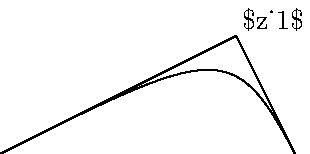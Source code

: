 beginfig(0)

z1=origin;
z2=(3cm, 1.5cm);
z3=(4cm, -.5cm);

draw z1--z2 withpen tinypen withcolor .5orange;
draw z2--z3 withpen tinypen withcolor .5orange;
draw z1..controls z2 and z2..z3 withpen boldpen;

markdot.circle(z1) fg=>orange;
markdot.circle(z2) fg=>orange;
markdot.circle(z3) fg=>orange;

label.llft("$z_0$", z1);
label.urt("$z_1$", z2);
label.lrt("$z_2$", z3);

endfig
